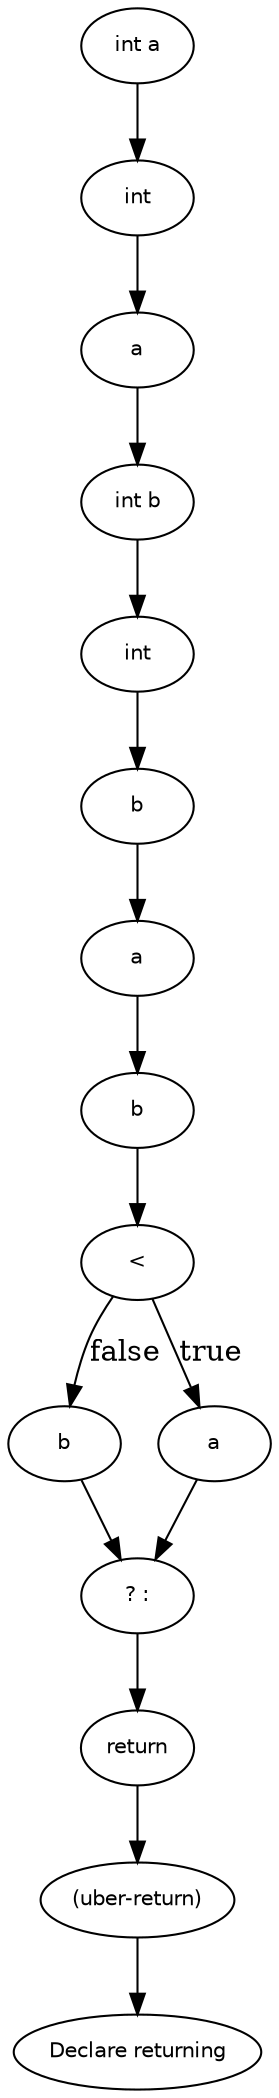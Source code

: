 digraph returning {
  9 [
    label = return,
    fontname = Helvetica,
    fontsize = 10
  ];
  8 [
    label = b,
    fontname = Helvetica,
    fontsize = 10
  ];
  7 [
    label = int,
    fontname = Helvetica,
    fontsize = 10
  ];
  15 [
    label = b,
    fontname = Helvetica,
    fontsize = 10
  ];
  6 [
    label = "int b",
    fontname = Helvetica,
    fontsize = 10
  ];
  14 [
    label = a,
    fontname = Helvetica,
    fontsize = 10
  ];
  5 [
    label = a,
    fontname = Helvetica,
    fontsize = 10
  ];
  4 [
    label = int,
    fontname = Helvetica,
    fontsize = 10
  ];
  13 [
    label = b,
    fontname = Helvetica,
    fontsize = 10
  ];
  3 [
    label = "int a",
    fontname = Helvetica,
    fontsize = 10
  ];
  12 [
    label = a,
    fontname = Helvetica,
    fontsize = 10
  ];
  2 [
    label = "(uber-return)",
    fontname = Helvetica,
    fontsize = 10
  ];
  11 [
    label = "<",
    fontname = Helvetica,
    fontsize = 10
  ];
  10 [
    label = "? :",
    fontname = Helvetica,
    fontsize = 10
  ];
  0 [
    label = "Declare returning",
    fontname = Helvetica,
    fontsize = 10
  ];
  2 -> 0 [
    label = ""
  ];
  14 -> 10 [
    label = ""
  ];
  11 -> 15 [
    label = false
  ];
  8 -> 12 [
    label = ""
  ];
  9 -> 2 [
    label = ""
  ];
  11 -> 14 [
    label = true
  ];
  6 -> 7 [
    label = ""
  ];
  3 -> 4 [
    label = ""
  ];
  5 -> 6 [
    label = ""
  ];
  13 -> 11 [
    label = ""
  ];
  10 -> 9 [
    label = ""
  ];
  15 -> 10 [
    label = ""
  ];
  12 -> 13 [
    label = ""
  ];
  7 -> 8 [
    label = ""
  ];
  4 -> 5 [
    label = ""
  ];
}
